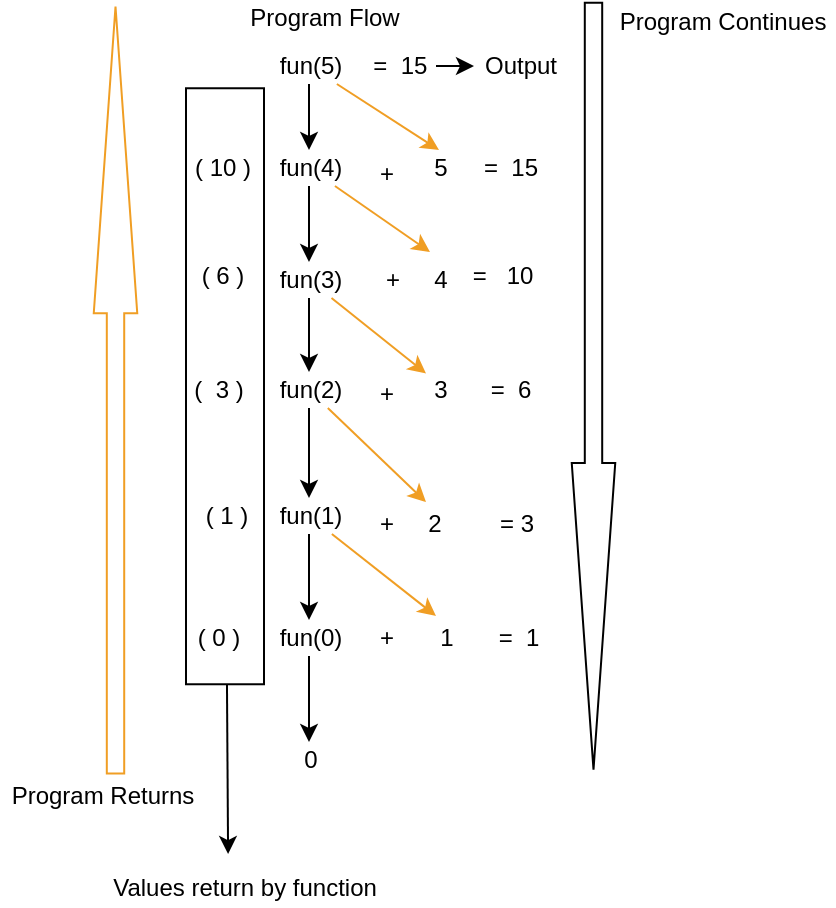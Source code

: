 <mxfile>
    <diagram id="neUq3fEYfLOmWSvZBi6R" name="Page-1">
        <mxGraphModel dx="760" dy="488" grid="0" gridSize="10" guides="1" tooltips="1" connect="1" arrows="1" fold="1" page="1" pageScale="1" pageWidth="850" pageHeight="1100" background="none" math="0" shadow="0">
            <root>
                <mxCell id="0"/>
                <mxCell id="1" parent="0"/>
                <mxCell id="70" style="edgeStyle=none;html=1;entryX=0.444;entryY=-0.444;entryDx=0;entryDy=0;entryPerimeter=0;" parent="1" source="67" target="71" edge="1">
                    <mxGeometry relative="1" as="geometry">
                        <mxPoint x="123.5" y="562" as="targetPoint"/>
                    </mxGeometry>
                </mxCell>
                <mxCell id="67" value="" style="whiteSpace=wrap;html=1;" parent="1" vertex="1">
                    <mxGeometry x="104" y="178.13" width="39" height="298" as="geometry"/>
                </mxCell>
                <mxCell id="5" value="Program Flow" style="text;html=1;align=center;verticalAlign=middle;resizable=0;points=[];autosize=1;strokeColor=none;fillColor=none;" parent="1" vertex="1">
                    <mxGeometry x="130" y="134" width="85" height="18" as="geometry"/>
                </mxCell>
                <mxCell id="12" value="" style="edgeStyle=none;html=1;" parent="1" source="6" target="11" edge="1">
                    <mxGeometry relative="1" as="geometry"/>
                </mxCell>
                <mxCell id="41" style="edgeStyle=none;html=1;fillColor=#262A10;strokeColor=#F09E24;entryX=0.5;entryY=0;entryDx=0;entryDy=0;entryPerimeter=0;" parent="1" source="6" target="42" edge="1">
                    <mxGeometry relative="1" as="geometry">
                        <mxPoint x="121" y="232" as="targetPoint"/>
                    </mxGeometry>
                </mxCell>
                <mxCell id="6" value="fun(5)" style="text;html=1;align=center;verticalAlign=middle;resizable=0;points=[];autosize=2;strokeColor=none;fillColor=none;" parent="1" vertex="1">
                    <mxGeometry x="145" y="158" width="41" height="18" as="geometry"/>
                </mxCell>
                <mxCell id="72" style="edgeStyle=none;html=1;" edge="1" parent="1" source="10">
                    <mxGeometry relative="1" as="geometry">
                        <mxPoint x="248" y="167" as="targetPoint"/>
                    </mxGeometry>
                </mxCell>
                <mxCell id="10" value="&amp;nbsp;=&amp;nbsp; 15" style="text;html=1;align=center;verticalAlign=middle;resizable=0;points=[];autosize=1;strokeColor=none;fillColor=none;" parent="1" vertex="1">
                    <mxGeometry x="189" y="158" width="40" height="18" as="geometry"/>
                </mxCell>
                <mxCell id="14" value="" style="edgeStyle=none;html=1;" parent="1" source="11" target="13" edge="1">
                    <mxGeometry relative="1" as="geometry"/>
                </mxCell>
                <mxCell id="54" style="edgeStyle=none;html=1;entryX=0.235;entryY=-0.278;entryDx=0;entryDy=0;entryPerimeter=0;strokeColor=#F09E24;fillColor=#262A10;" parent="1" source="11" target="33" edge="1">
                    <mxGeometry relative="1" as="geometry"/>
                </mxCell>
                <mxCell id="11" value="fun(4)" style="text;html=1;align=center;verticalAlign=middle;resizable=0;points=[];autosize=1;strokeColor=none;fillColor=none;" parent="1" vertex="1">
                    <mxGeometry x="145" y="209" width="41" height="18" as="geometry"/>
                </mxCell>
                <mxCell id="16" value="" style="edgeStyle=none;html=1;" parent="1" source="13" target="15" edge="1">
                    <mxGeometry relative="1" as="geometry"/>
                </mxCell>
                <mxCell id="55" style="edgeStyle=none;html=1;entryX=0.118;entryY=0.042;entryDx=0;entryDy=0;entryPerimeter=0;strokeColor=#F09E24;fillColor=#262A10;" parent="1" source="13" target="36" edge="1">
                    <mxGeometry relative="1" as="geometry"/>
                </mxCell>
                <mxCell id="13" value="fun(3)" style="text;html=1;align=center;verticalAlign=middle;resizable=0;points=[];autosize=1;strokeColor=none;fillColor=none;" parent="1" vertex="1">
                    <mxGeometry x="145" y="265" width="41" height="18" as="geometry"/>
                </mxCell>
                <mxCell id="18" value="" style="edgeStyle=none;html=1;" parent="1" source="15" target="17" edge="1">
                    <mxGeometry relative="1" as="geometry"/>
                </mxCell>
                <mxCell id="57" style="edgeStyle=none;html=1;entryX=0.294;entryY=-0.111;entryDx=0;entryDy=0;entryPerimeter=0;strokeColor=#F09E24;fillColor=#262A10;" parent="1" source="15" target="38" edge="1">
                    <mxGeometry relative="1" as="geometry"/>
                </mxCell>
                <mxCell id="15" value="fun(2)" style="text;html=1;align=center;verticalAlign=middle;resizable=0;points=[];autosize=1;strokeColor=none;fillColor=none;" parent="1" vertex="1">
                    <mxGeometry x="145" y="320" width="41" height="18" as="geometry"/>
                </mxCell>
                <mxCell id="20" value="" style="edgeStyle=none;html=1;" parent="1" source="17" target="19" edge="1">
                    <mxGeometry relative="1" as="geometry"/>
                </mxCell>
                <mxCell id="58" style="edgeStyle=none;html=1;entryX=0.235;entryY=-0.111;entryDx=0;entryDy=0;entryPerimeter=0;strokeColor=#F09E24;fillColor=#262A10;" parent="1" source="17" target="40" edge="1">
                    <mxGeometry relative="1" as="geometry"/>
                </mxCell>
                <mxCell id="17" value="fun(1)" style="text;html=1;align=center;verticalAlign=middle;resizable=0;points=[];autosize=1;strokeColor=none;fillColor=none;" parent="1" vertex="1">
                    <mxGeometry x="145" y="383" width="41" height="18" as="geometry"/>
                </mxCell>
                <mxCell id="22" value="" style="edgeStyle=none;html=1;" parent="1" source="19" target="21" edge="1">
                    <mxGeometry relative="1" as="geometry"/>
                </mxCell>
                <mxCell id="19" value="fun(0)" style="text;html=1;align=center;verticalAlign=middle;resizable=0;points=[];autosize=1;strokeColor=none;fillColor=none;" parent="1" vertex="1">
                    <mxGeometry x="145" y="444" width="41" height="18" as="geometry"/>
                </mxCell>
                <mxCell id="21" value="0" style="text;html=1;align=center;verticalAlign=middle;resizable=0;points=[];autosize=1;strokeColor=none;fillColor=none;" parent="1" vertex="1">
                    <mxGeometry x="157" y="505" width="17" height="18" as="geometry"/>
                </mxCell>
                <mxCell id="23" value="+" style="text;html=1;align=center;verticalAlign=middle;resizable=0;points=[];autosize=1;strokeColor=none;fillColor=none;" parent="1" vertex="1">
                    <mxGeometry x="195" y="444" width="17" height="18" as="geometry"/>
                </mxCell>
                <mxCell id="24" value="+" style="text;html=1;align=center;verticalAlign=middle;resizable=0;points=[];autosize=1;strokeColor=none;fillColor=none;" parent="1" vertex="1">
                    <mxGeometry x="195" y="322" width="17" height="18" as="geometry"/>
                </mxCell>
                <mxCell id="25" value="+" style="text;html=1;align=center;verticalAlign=middle;resizable=0;points=[];autosize=1;strokeColor=none;fillColor=none;" parent="1" vertex="1">
                    <mxGeometry x="198" y="265" width="17" height="18" as="geometry"/>
                </mxCell>
                <mxCell id="26" value="+" style="text;html=1;align=center;verticalAlign=middle;resizable=0;points=[];autosize=1;strokeColor=none;fillColor=none;" parent="1" vertex="1">
                    <mxGeometry x="195" y="387" width="17" height="18" as="geometry"/>
                </mxCell>
                <mxCell id="27" value="+" style="text;html=1;align=center;verticalAlign=middle;resizable=0;points=[];autosize=1;strokeColor=none;fillColor=none;" parent="1" vertex="1">
                    <mxGeometry x="195" y="212" width="17" height="18" as="geometry"/>
                </mxCell>
                <mxCell id="33" value="4" style="text;html=1;align=center;verticalAlign=middle;resizable=0;points=[];autosize=1;strokeColor=none;fillColor=none;" parent="1" vertex="1">
                    <mxGeometry x="222" y="265" width="17" height="18" as="geometry"/>
                </mxCell>
                <mxCell id="36" value="3" style="text;html=1;align=center;verticalAlign=middle;resizable=0;points=[];autosize=1;strokeColor=none;fillColor=none;" parent="1" vertex="1">
                    <mxGeometry x="222" y="320" width="17" height="18" as="geometry"/>
                </mxCell>
                <mxCell id="38" value="2" style="text;html=1;align=center;verticalAlign=middle;resizable=0;points=[];autosize=1;strokeColor=none;fillColor=none;" parent="1" vertex="1">
                    <mxGeometry x="219" y="387" width="17" height="18" as="geometry"/>
                </mxCell>
                <mxCell id="40" value="1" style="text;html=1;align=center;verticalAlign=middle;resizable=0;points=[];autosize=1;strokeColor=none;fillColor=none;" parent="1" vertex="1">
                    <mxGeometry x="225" y="444" width="17" height="18" as="geometry"/>
                </mxCell>
                <mxCell id="42" value="5" style="text;html=1;align=center;verticalAlign=middle;resizable=0;points=[];autosize=1;strokeColor=none;fillColor=none;" parent="1" vertex="1">
                    <mxGeometry x="222" y="209" width="17" height="18" as="geometry"/>
                </mxCell>
                <mxCell id="43" value="=&amp;nbsp; 15" style="text;html=1;align=center;verticalAlign=middle;resizable=0;points=[];autosize=1;strokeColor=none;fillColor=none;" parent="1" vertex="1">
                    <mxGeometry x="247" y="209" width="37" height="18" as="geometry"/>
                </mxCell>
                <mxCell id="45" value="=&amp;nbsp; &amp;nbsp;10" style="text;html=1;align=center;verticalAlign=middle;resizable=0;points=[];autosize=1;strokeColor=none;fillColor=none;" parent="1" vertex="1">
                    <mxGeometry x="242" y="263" width="40" height="18" as="geometry"/>
                </mxCell>
                <mxCell id="47" value="=&amp;nbsp; 6" style="text;html=1;align=center;verticalAlign=middle;resizable=0;points=[];autosize=1;strokeColor=none;fillColor=none;" parent="1" vertex="1">
                    <mxGeometry x="250.5" y="320" width="30" height="18" as="geometry"/>
                </mxCell>
                <mxCell id="48" value="= 3" style="text;html=1;align=center;verticalAlign=middle;resizable=0;points=[];autosize=1;strokeColor=none;fillColor=none;" parent="1" vertex="1">
                    <mxGeometry x="255" y="387" width="27" height="18" as="geometry"/>
                </mxCell>
                <mxCell id="49" value="=&amp;nbsp; 1" style="text;html=1;align=center;verticalAlign=middle;resizable=0;points=[];autosize=1;strokeColor=none;fillColor=none;" parent="1" vertex="1">
                    <mxGeometry x="255" y="444" width="30" height="18" as="geometry"/>
                </mxCell>
                <mxCell id="50" value="" style="shape=singleArrow;whiteSpace=wrap;html=1;arrowWidth=0.4;arrowSize=0.4;rotation=90;" parent="1" vertex="1">
                    <mxGeometry x="116" y="316.25" width="383.5" height="21.75" as="geometry"/>
                </mxCell>
                <mxCell id="51" value="Program Continues" style="text;html=1;align=center;verticalAlign=middle;resizable=0;points=[];autosize=1;strokeColor=none;fillColor=none;" parent="1" vertex="1">
                    <mxGeometry x="315" y="136" width="113" height="18" as="geometry"/>
                </mxCell>
                <mxCell id="52" value="" style="shape=singleArrow;whiteSpace=wrap;html=1;arrowWidth=0.4;arrowSize=0.4;rotation=-90;strokeColor=#F09E24;" parent="1" vertex="1">
                    <mxGeometry x="-122.995" y="318.125" width="383.5" height="21.75" as="geometry"/>
                </mxCell>
                <mxCell id="62" value="( 10 )" style="text;html=1;align=center;verticalAlign=middle;resizable=0;points=[];autosize=1;strokeColor=none;fillColor=none;" parent="1" vertex="1">
                    <mxGeometry x="103" y="209" width="38" height="18" as="geometry"/>
                </mxCell>
                <mxCell id="63" value="( 6 )" style="text;html=1;align=center;verticalAlign=middle;resizable=0;points=[];autosize=1;strokeColor=none;fillColor=none;" parent="1" vertex="1">
                    <mxGeometry x="106.5" y="263" width="31" height="18" as="geometry"/>
                </mxCell>
                <mxCell id="64" value="(&amp;nbsp; 3 )" style="text;html=1;align=center;verticalAlign=middle;resizable=0;points=[];autosize=1;strokeColor=none;fillColor=none;" parent="1" vertex="1">
                    <mxGeometry x="102" y="320" width="35" height="18" as="geometry"/>
                </mxCell>
                <mxCell id="65" value="( 1 )" style="text;html=1;align=center;verticalAlign=middle;resizable=0;points=[];autosize=1;strokeColor=none;fillColor=none;" parent="1" vertex="1">
                    <mxGeometry x="108" y="383" width="31" height="18" as="geometry"/>
                </mxCell>
                <mxCell id="66" value="( 0 )" style="text;html=1;align=center;verticalAlign=middle;resizable=0;points=[];autosize=1;strokeColor=none;fillColor=none;" parent="1" vertex="1">
                    <mxGeometry x="104" y="444" width="31" height="18" as="geometry"/>
                </mxCell>
                <mxCell id="59" value="Program Returns" style="text;html=1;align=center;verticalAlign=middle;resizable=0;points=[];autosize=1;strokeColor=none;fillColor=none;" parent="1" vertex="1">
                    <mxGeometry x="11" y="523" width="101" height="18" as="geometry"/>
                </mxCell>
                <mxCell id="71" value="Values return by function" style="text;html=1;align=center;verticalAlign=middle;resizable=0;points=[];autosize=1;strokeColor=none;fillColor=none;" parent="1" vertex="1">
                    <mxGeometry x="62" y="569" width="142" height="18" as="geometry"/>
                </mxCell>
                <mxCell id="73" value="Output" style="text;html=1;align=center;verticalAlign=middle;resizable=0;points=[];autosize=1;strokeColor=none;fillColor=none;" vertex="1" parent="1">
                    <mxGeometry x="248" y="158" width="46" height="18" as="geometry"/>
                </mxCell>
            </root>
        </mxGraphModel>
    </diagram>
</mxfile>